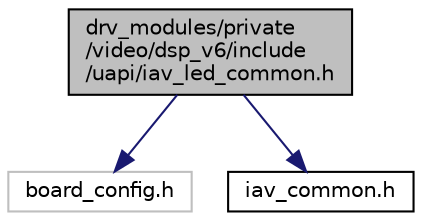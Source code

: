 digraph "drv_modules/private/video/dsp_v6/include/uapi/iav_led_common.h"
{
 // INTERACTIVE_SVG=YES
 // LATEX_PDF_SIZE
  bgcolor="transparent";
  edge [fontname="Helvetica",fontsize="10",labelfontname="Helvetica",labelfontsize="10"];
  node [fontname="Helvetica",fontsize="10",shape=record];
  Node1 [label="drv_modules/private\l/video/dsp_v6/include\l/uapi/iav_led_common.h",height=0.2,width=0.4,color="black", fillcolor="grey75", style="filled", fontcolor="black",tooltip="This file defines IAV LED Configuration structures."];
  Node1 -> Node2 [color="midnightblue",fontsize="10",style="solid",fontname="Helvetica"];
  Node2 [label="board_config.h",height=0.2,width=0.4,color="grey75",tooltip=" "];
  Node1 -> Node3 [color="midnightblue",fontsize="10",style="solid",fontname="Helvetica"];
  Node3 [label="iav_common.h",height=0.2,width=0.4,color="black",URL="$d9/da5/iav__common_8h.html",tooltip="This file defines common enumerations used in all IAV driver and header files."];
}
